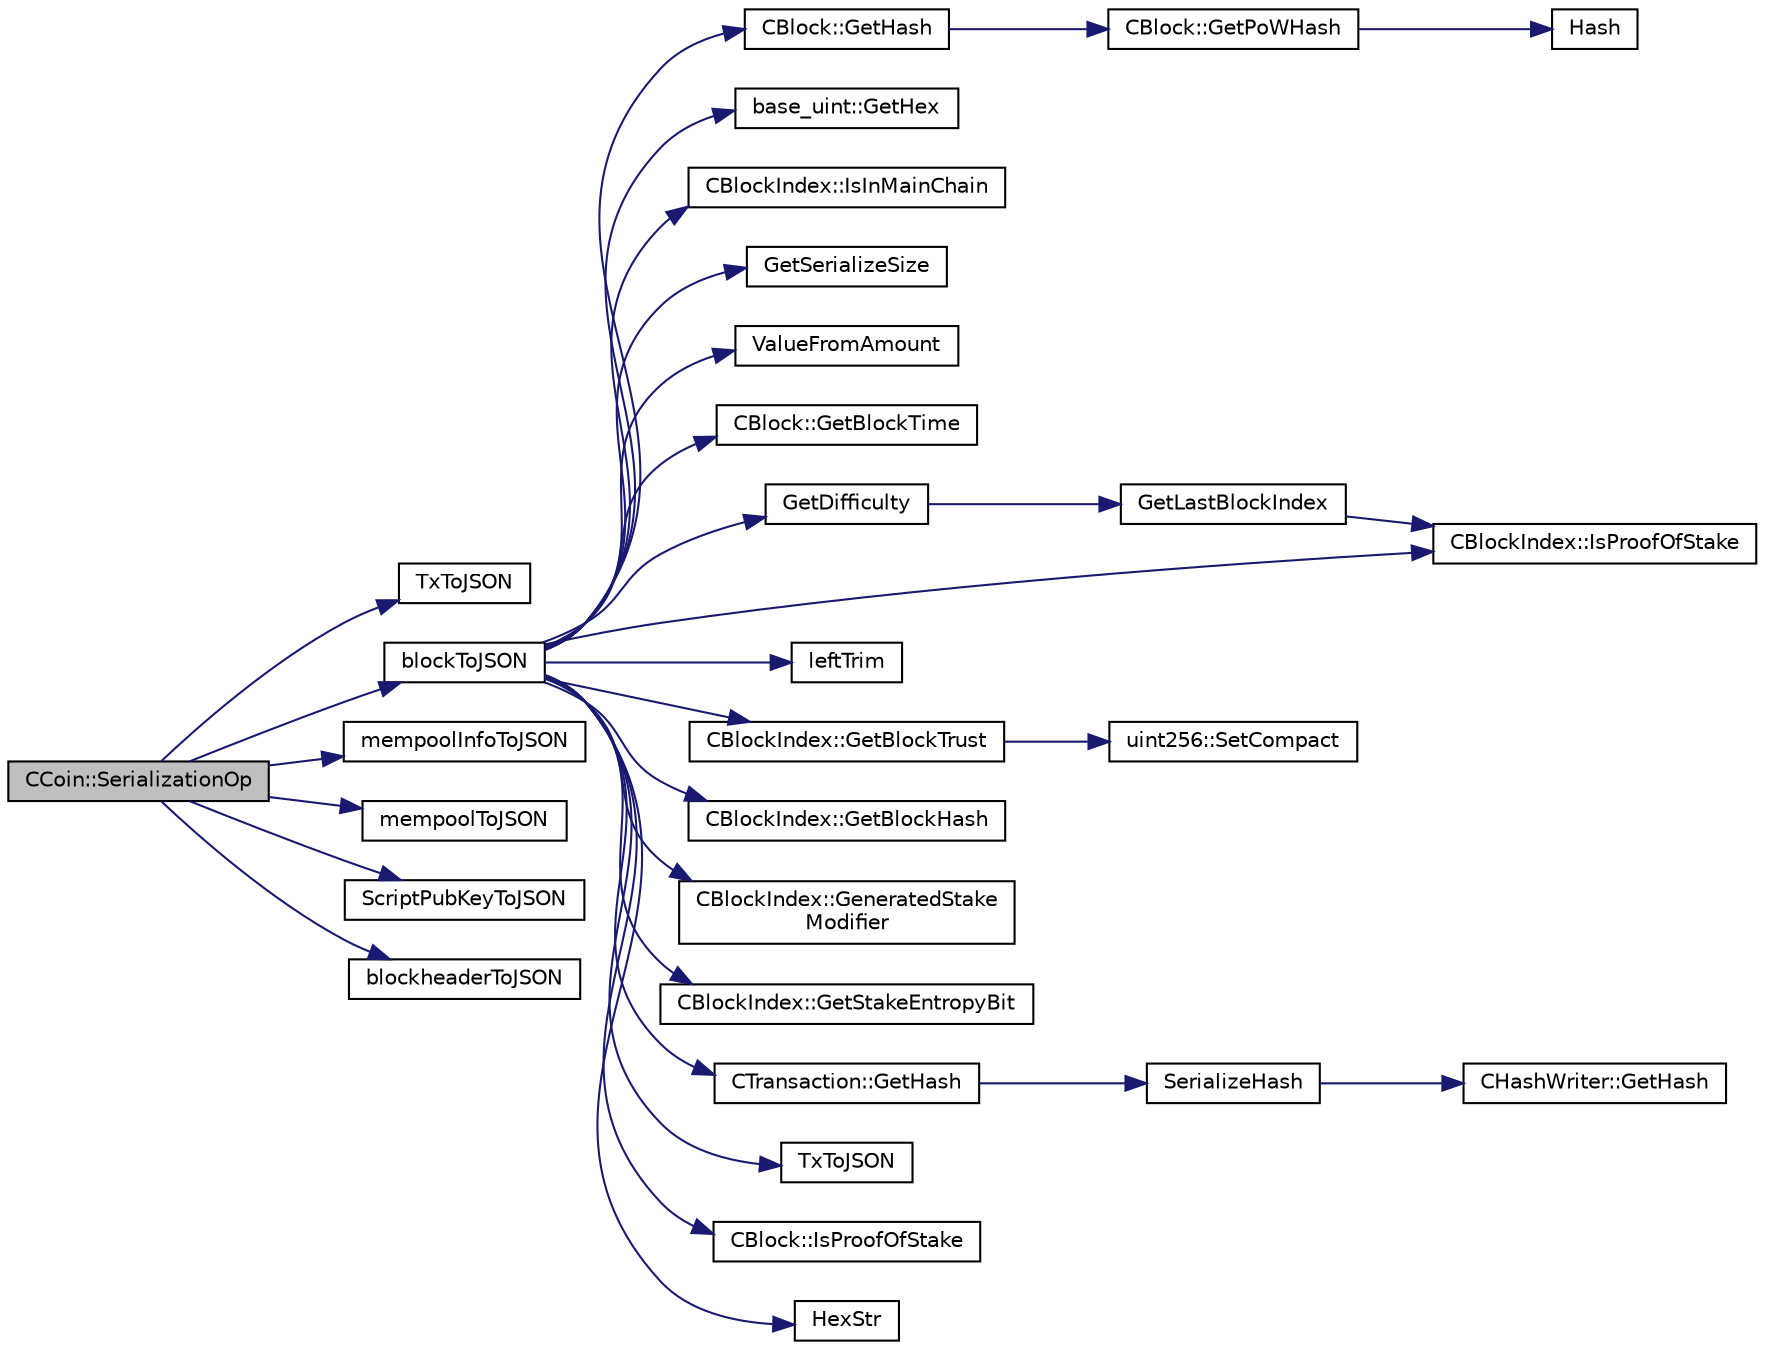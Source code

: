 digraph "CCoin::SerializationOp"
{
  edge [fontname="Helvetica",fontsize="10",labelfontname="Helvetica",labelfontsize="10"];
  node [fontname="Helvetica",fontsize="10",shape=record];
  rankdir="LR";
  Node0 [label="CCoin::SerializationOp",height=0.2,width=0.4,color="black", fillcolor="grey75", style="filled", fontcolor="black"];
  Node0 -> Node1 [color="midnightblue",fontsize="10",style="solid",fontname="Helvetica"];
  Node1 [label="TxToJSON",height=0.2,width=0.4,color="black", fillcolor="white", style="filled",URL="$d8/d04/rest_8cpp.html#a719639f5d779706aae5c283784b3fd66"];
  Node0 -> Node2 [color="midnightblue",fontsize="10",style="solid",fontname="Helvetica"];
  Node2 [label="blockToJSON",height=0.2,width=0.4,color="black", fillcolor="white", style="filled",URL="$d8/d04/rest_8cpp.html#a6b596f07acd85fe676c798170fd8ddbe"];
  Node2 -> Node3 [color="midnightblue",fontsize="10",style="solid",fontname="Helvetica"];
  Node3 [label="CBlock::GetHash",height=0.2,width=0.4,color="black", fillcolor="white", style="filled",URL="$d3/d51/class_c_block.html#a681acf1fa72ec2ed6c83ea5afc14e0f3"];
  Node3 -> Node4 [color="midnightblue",fontsize="10",style="solid",fontname="Helvetica"];
  Node4 [label="CBlock::GetPoWHash",height=0.2,width=0.4,color="black", fillcolor="white", style="filled",URL="$d3/d51/class_c_block.html#af203beb528a62ec30b0453cf5d860044"];
  Node4 -> Node5 [color="midnightblue",fontsize="10",style="solid",fontname="Helvetica"];
  Node5 [label="Hash",height=0.2,width=0.4,color="black", fillcolor="white", style="filled",URL="$db/dfb/hash_8h.html#ab3f6c437460137530d86e09c2c102e99"];
  Node2 -> Node6 [color="midnightblue",fontsize="10",style="solid",fontname="Helvetica"];
  Node6 [label="base_uint::GetHex",height=0.2,width=0.4,color="black", fillcolor="white", style="filled",URL="$da/df7/classbase__uint.html#ae5e7b7481de91ebead20eebd5d685441"];
  Node2 -> Node7 [color="midnightblue",fontsize="10",style="solid",fontname="Helvetica"];
  Node7 [label="CBlockIndex::IsInMainChain",height=0.2,width=0.4,color="black", fillcolor="white", style="filled",URL="$d3/dbd/class_c_block_index.html#af4f055accf83016b226fd969e4de8fd7"];
  Node2 -> Node8 [color="midnightblue",fontsize="10",style="solid",fontname="Helvetica"];
  Node8 [label="GetSerializeSize",height=0.2,width=0.4,color="black", fillcolor="white", style="filled",URL="$df/d9d/serialize_8h.html#a48239e478ae730373d1984fe304ca025"];
  Node2 -> Node9 [color="midnightblue",fontsize="10",style="solid",fontname="Helvetica"];
  Node9 [label="ValueFromAmount",height=0.2,width=0.4,color="black", fillcolor="white", style="filled",URL="$d6/d76/rpcserver_8cpp.html#a577ce17add6d7e837a6e0653f8c048a1"];
  Node2 -> Node10 [color="midnightblue",fontsize="10",style="solid",fontname="Helvetica"];
  Node10 [label="CBlock::GetBlockTime",height=0.2,width=0.4,color="black", fillcolor="white", style="filled",URL="$d3/d51/class_c_block.html#a4fa8201373b08e0ee4b4c678b8f2c4aa"];
  Node2 -> Node11 [color="midnightblue",fontsize="10",style="solid",fontname="Helvetica"];
  Node11 [label="GetDifficulty",height=0.2,width=0.4,color="black", fillcolor="white", style="filled",URL="$d0/d47/rpcblockchain_8cpp.html#a65a78b16d228932a6142656509a8bce4"];
  Node11 -> Node12 [color="midnightblue",fontsize="10",style="solid",fontname="Helvetica"];
  Node12 [label="GetLastBlockIndex",height=0.2,width=0.4,color="black", fillcolor="white", style="filled",URL="$df/d0a/main_8cpp.html#a67a2382a391340c12c45961f3b8c66e8"];
  Node12 -> Node13 [color="midnightblue",fontsize="10",style="solid",fontname="Helvetica"];
  Node13 [label="CBlockIndex::IsProofOfStake",height=0.2,width=0.4,color="black", fillcolor="white", style="filled",URL="$d3/dbd/class_c_block_index.html#a2438a891e9d43821c0d99e1bdac56fde"];
  Node2 -> Node14 [color="midnightblue",fontsize="10",style="solid",fontname="Helvetica"];
  Node14 [label="leftTrim",height=0.2,width=0.4,color="black", fillcolor="white", style="filled",URL="$d8/d3c/util_8h.html#a8bd08fb413d92858692abb1ab182014c"];
  Node2 -> Node15 [color="midnightblue",fontsize="10",style="solid",fontname="Helvetica"];
  Node15 [label="CBlockIndex::GetBlockTrust",height=0.2,width=0.4,color="black", fillcolor="white", style="filled",URL="$d3/dbd/class_c_block_index.html#a59372ec3586ce89140acf3affc6e1f70"];
  Node15 -> Node16 [color="midnightblue",fontsize="10",style="solid",fontname="Helvetica"];
  Node16 [label="uint256::SetCompact",height=0.2,width=0.4,color="black", fillcolor="white", style="filled",URL="$d2/d86/classuint256.html#a54bc91c8535c43f881bba1fdb11ca7fa",tooltip="The \"compact\" format is a representation of a whole number N using an unsigned 32bit number similar t..."];
  Node2 -> Node17 [color="midnightblue",fontsize="10",style="solid",fontname="Helvetica"];
  Node17 [label="CBlockIndex::GetBlockHash",height=0.2,width=0.4,color="black", fillcolor="white", style="filled",URL="$d3/dbd/class_c_block_index.html#a98490a2788c65cdd6ae9002b004dd74c"];
  Node2 -> Node13 [color="midnightblue",fontsize="10",style="solid",fontname="Helvetica"];
  Node2 -> Node18 [color="midnightblue",fontsize="10",style="solid",fontname="Helvetica"];
  Node18 [label="CBlockIndex::GeneratedStake\lModifier",height=0.2,width=0.4,color="black", fillcolor="white", style="filled",URL="$d3/dbd/class_c_block_index.html#a7b629ae58cb86d49d7fb6f4f7411062d"];
  Node2 -> Node19 [color="midnightblue",fontsize="10",style="solid",fontname="Helvetica"];
  Node19 [label="CBlockIndex::GetStakeEntropyBit",height=0.2,width=0.4,color="black", fillcolor="white", style="filled",URL="$d3/dbd/class_c_block_index.html#a22a225e6caa79bb05f4d996cc48ca7ad"];
  Node2 -> Node20 [color="midnightblue",fontsize="10",style="solid",fontname="Helvetica"];
  Node20 [label="CTransaction::GetHash",height=0.2,width=0.4,color="black", fillcolor="white", style="filled",URL="$df/d43/class_c_transaction.html#a0b46d80e82ca324e82c2ce3fc1492bfa"];
  Node20 -> Node21 [color="midnightblue",fontsize="10",style="solid",fontname="Helvetica"];
  Node21 [label="SerializeHash",height=0.2,width=0.4,color="black", fillcolor="white", style="filled",URL="$db/dfb/hash_8h.html#a6de694e43f17c62025c6883965b65e63"];
  Node21 -> Node22 [color="midnightblue",fontsize="10",style="solid",fontname="Helvetica"];
  Node22 [label="CHashWriter::GetHash",height=0.2,width=0.4,color="black", fillcolor="white", style="filled",URL="$d2/def/class_c_hash_writer.html#ae94a937211502eabf19477630090093a"];
  Node2 -> Node23 [color="midnightblue",fontsize="10",style="solid",fontname="Helvetica"];
  Node23 [label="TxToJSON",height=0.2,width=0.4,color="black", fillcolor="white", style="filled",URL="$d0/d47/rpcblockchain_8cpp.html#aba644e892d0fe242879f44311747ec76"];
  Node2 -> Node24 [color="midnightblue",fontsize="10",style="solid",fontname="Helvetica"];
  Node24 [label="CBlock::IsProofOfStake",height=0.2,width=0.4,color="black", fillcolor="white", style="filled",URL="$d3/d51/class_c_block.html#ab70bdac61ff8eca54fd29c835cb4f025"];
  Node2 -> Node25 [color="midnightblue",fontsize="10",style="solid",fontname="Helvetica"];
  Node25 [label="HexStr",height=0.2,width=0.4,color="black", fillcolor="white", style="filled",URL="$d8/d3c/util_8h.html#ace13a819ca4e98c22847d26b3b357e75"];
  Node0 -> Node26 [color="midnightblue",fontsize="10",style="solid",fontname="Helvetica"];
  Node26 [label="mempoolInfoToJSON",height=0.2,width=0.4,color="black", fillcolor="white", style="filled",URL="$d8/d04/rest_8cpp.html#a7305038a43cc5f399ca00e00c6f07186"];
  Node0 -> Node27 [color="midnightblue",fontsize="10",style="solid",fontname="Helvetica"];
  Node27 [label="mempoolToJSON",height=0.2,width=0.4,color="black", fillcolor="white", style="filled",URL="$d8/d04/rest_8cpp.html#a3b8a8939a31de29ceb0ea581341eeb92"];
  Node0 -> Node28 [color="midnightblue",fontsize="10",style="solid",fontname="Helvetica"];
  Node28 [label="ScriptPubKeyToJSON",height=0.2,width=0.4,color="black", fillcolor="white", style="filled",URL="$d8/d04/rest_8cpp.html#a6e621b4ad486c6d716873ee3f16919ad"];
  Node0 -> Node29 [color="midnightblue",fontsize="10",style="solid",fontname="Helvetica"];
  Node29 [label="blockheaderToJSON",height=0.2,width=0.4,color="black", fillcolor="white", style="filled",URL="$d8/d04/rest_8cpp.html#aa1e97ce578bfdae0125555bda5a2d48d"];
}
